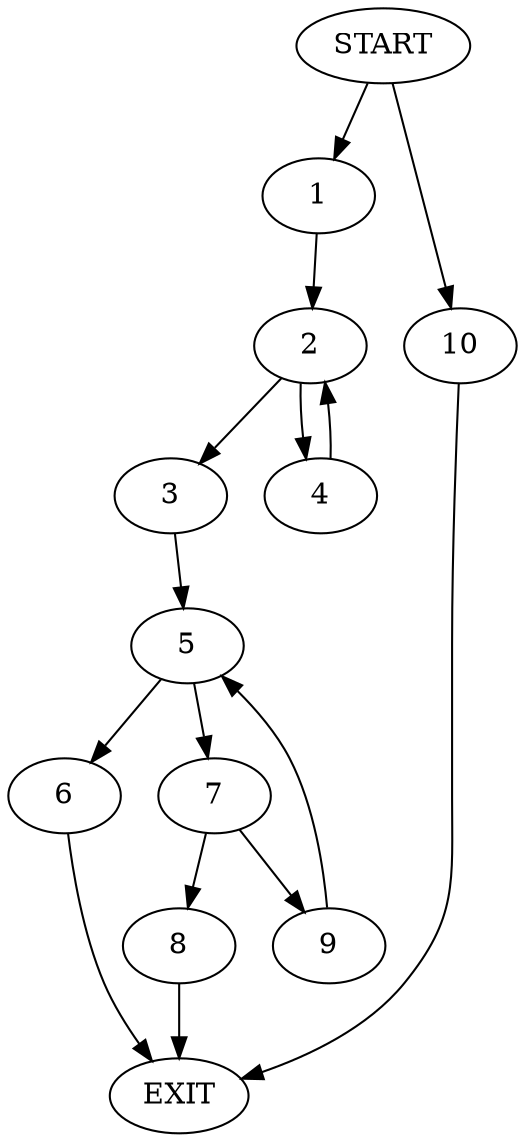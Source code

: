 digraph {
0 [label="START"]
11 [label="EXIT"]
0 -> 1
1 -> 2
2 -> 3
2 -> 4
3 -> 5
4 -> 2
5 -> 6
5 -> 7
6 -> 11
7 -> 8
7 -> 9
8 -> 11
9 -> 5
0 -> 10
10 -> 11
}
